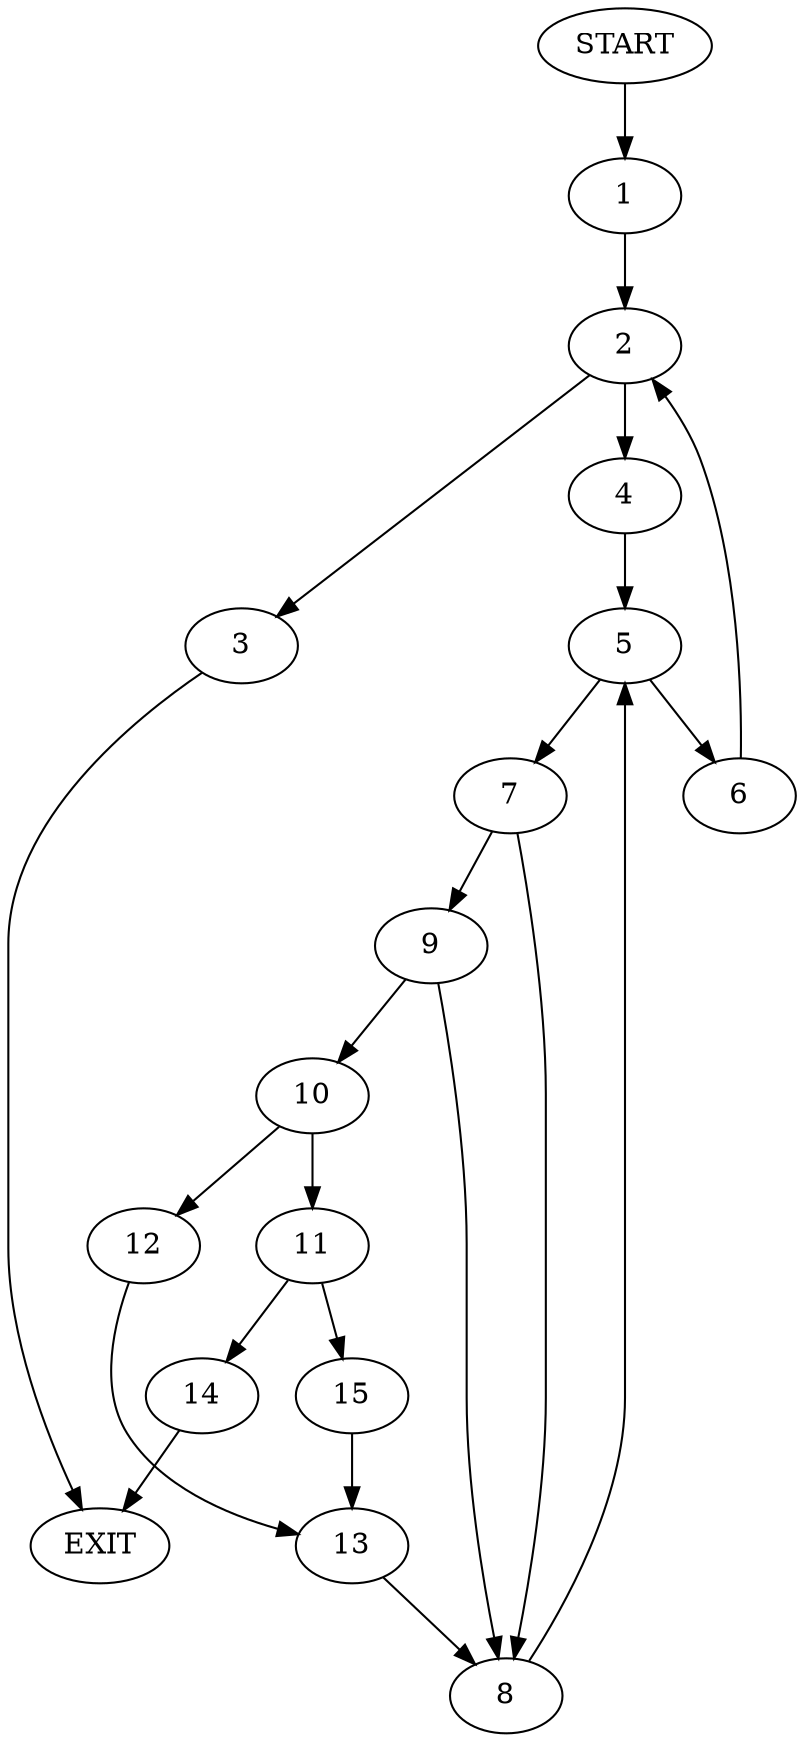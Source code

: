 digraph {
0 [label="START"]
16 [label="EXIT"]
0 -> 1
1 -> 2
2 -> 3
2 -> 4
3 -> 16
4 -> 5
5 -> 6
5 -> 7
6 -> 2
7 -> 8
7 -> 9
9 -> 10
9 -> 8
8 -> 5
10 -> 11
10 -> 12
12 -> 13
11 -> 14
11 -> 15
13 -> 8
15 -> 13
14 -> 16
}
